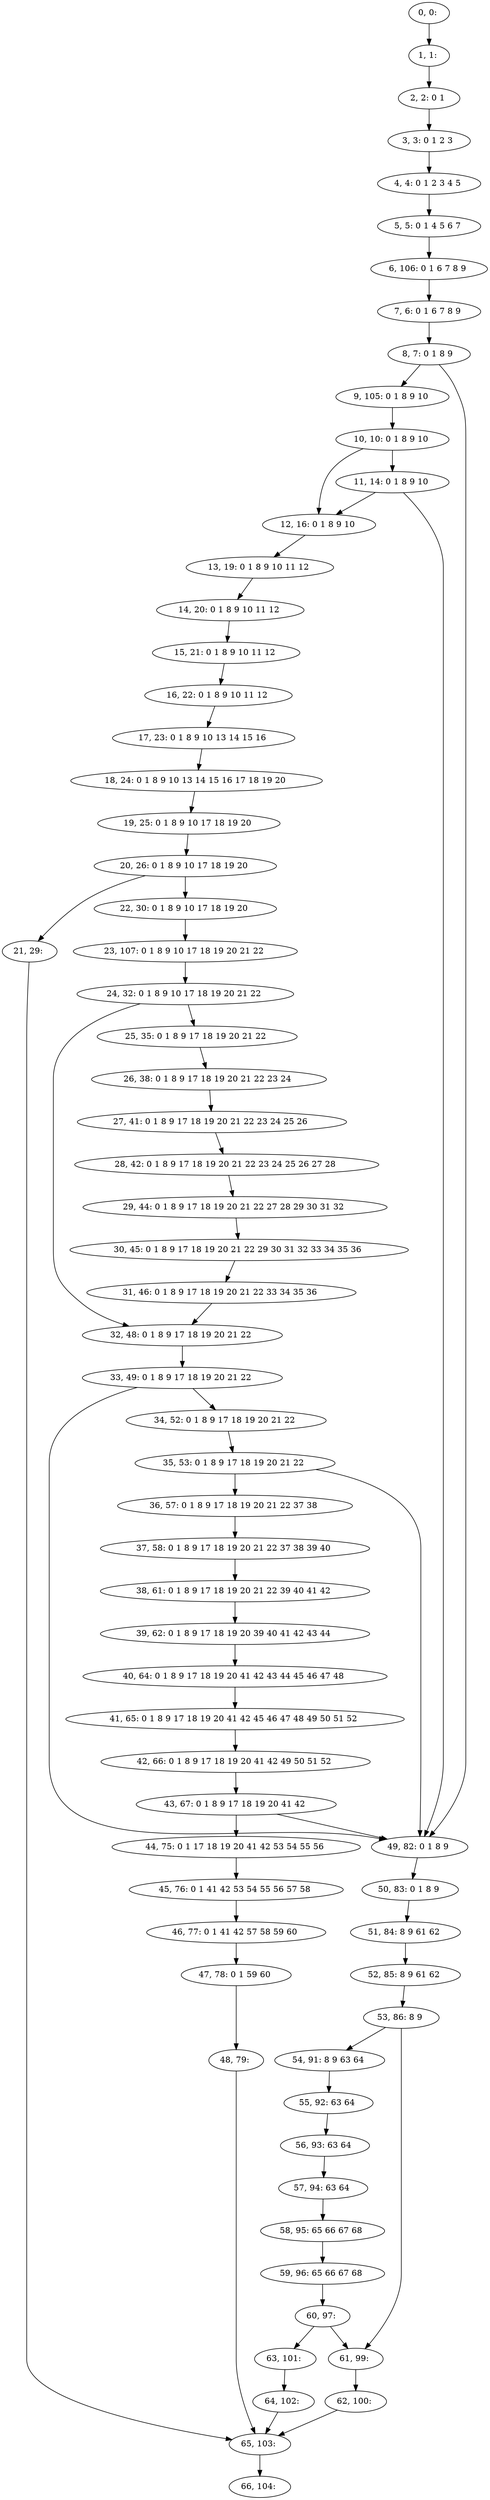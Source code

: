 digraph G {
0[label="0, 0: "];
1[label="1, 1: "];
2[label="2, 2: 0 1 "];
3[label="3, 3: 0 1 2 3 "];
4[label="4, 4: 0 1 2 3 4 5 "];
5[label="5, 5: 0 1 4 5 6 7 "];
6[label="6, 106: 0 1 6 7 8 9 "];
7[label="7, 6: 0 1 6 7 8 9 "];
8[label="8, 7: 0 1 8 9 "];
9[label="9, 105: 0 1 8 9 10 "];
10[label="10, 10: 0 1 8 9 10 "];
11[label="11, 14: 0 1 8 9 10 "];
12[label="12, 16: 0 1 8 9 10 "];
13[label="13, 19: 0 1 8 9 10 11 12 "];
14[label="14, 20: 0 1 8 9 10 11 12 "];
15[label="15, 21: 0 1 8 9 10 11 12 "];
16[label="16, 22: 0 1 8 9 10 11 12 "];
17[label="17, 23: 0 1 8 9 10 13 14 15 16 "];
18[label="18, 24: 0 1 8 9 10 13 14 15 16 17 18 19 20 "];
19[label="19, 25: 0 1 8 9 10 17 18 19 20 "];
20[label="20, 26: 0 1 8 9 10 17 18 19 20 "];
21[label="21, 29: "];
22[label="22, 30: 0 1 8 9 10 17 18 19 20 "];
23[label="23, 107: 0 1 8 9 10 17 18 19 20 21 22 "];
24[label="24, 32: 0 1 8 9 10 17 18 19 20 21 22 "];
25[label="25, 35: 0 1 8 9 17 18 19 20 21 22 "];
26[label="26, 38: 0 1 8 9 17 18 19 20 21 22 23 24 "];
27[label="27, 41: 0 1 8 9 17 18 19 20 21 22 23 24 25 26 "];
28[label="28, 42: 0 1 8 9 17 18 19 20 21 22 23 24 25 26 27 28 "];
29[label="29, 44: 0 1 8 9 17 18 19 20 21 22 27 28 29 30 31 32 "];
30[label="30, 45: 0 1 8 9 17 18 19 20 21 22 29 30 31 32 33 34 35 36 "];
31[label="31, 46: 0 1 8 9 17 18 19 20 21 22 33 34 35 36 "];
32[label="32, 48: 0 1 8 9 17 18 19 20 21 22 "];
33[label="33, 49: 0 1 8 9 17 18 19 20 21 22 "];
34[label="34, 52: 0 1 8 9 17 18 19 20 21 22 "];
35[label="35, 53: 0 1 8 9 17 18 19 20 21 22 "];
36[label="36, 57: 0 1 8 9 17 18 19 20 21 22 37 38 "];
37[label="37, 58: 0 1 8 9 17 18 19 20 21 22 37 38 39 40 "];
38[label="38, 61: 0 1 8 9 17 18 19 20 21 22 39 40 41 42 "];
39[label="39, 62: 0 1 8 9 17 18 19 20 39 40 41 42 43 44 "];
40[label="40, 64: 0 1 8 9 17 18 19 20 41 42 43 44 45 46 47 48 "];
41[label="41, 65: 0 1 8 9 17 18 19 20 41 42 45 46 47 48 49 50 51 52 "];
42[label="42, 66: 0 1 8 9 17 18 19 20 41 42 49 50 51 52 "];
43[label="43, 67: 0 1 8 9 17 18 19 20 41 42 "];
44[label="44, 75: 0 1 17 18 19 20 41 42 53 54 55 56 "];
45[label="45, 76: 0 1 41 42 53 54 55 56 57 58 "];
46[label="46, 77: 0 1 41 42 57 58 59 60 "];
47[label="47, 78: 0 1 59 60 "];
48[label="48, 79: "];
49[label="49, 82: 0 1 8 9 "];
50[label="50, 83: 0 1 8 9 "];
51[label="51, 84: 8 9 61 62 "];
52[label="52, 85: 8 9 61 62 "];
53[label="53, 86: 8 9 "];
54[label="54, 91: 8 9 63 64 "];
55[label="55, 92: 63 64 "];
56[label="56, 93: 63 64 "];
57[label="57, 94: 63 64 "];
58[label="58, 95: 65 66 67 68 "];
59[label="59, 96: 65 66 67 68 "];
60[label="60, 97: "];
61[label="61, 99: "];
62[label="62, 100: "];
63[label="63, 101: "];
64[label="64, 102: "];
65[label="65, 103: "];
66[label="66, 104: "];
0->1 ;
1->2 ;
2->3 ;
3->4 ;
4->5 ;
5->6 ;
6->7 ;
7->8 ;
8->9 ;
8->49 ;
9->10 ;
10->11 ;
10->12 ;
11->12 ;
11->49 ;
12->13 ;
13->14 ;
14->15 ;
15->16 ;
16->17 ;
17->18 ;
18->19 ;
19->20 ;
20->21 ;
20->22 ;
21->65 ;
22->23 ;
23->24 ;
24->25 ;
24->32 ;
25->26 ;
26->27 ;
27->28 ;
28->29 ;
29->30 ;
30->31 ;
31->32 ;
32->33 ;
33->34 ;
33->49 ;
34->35 ;
35->36 ;
35->49 ;
36->37 ;
37->38 ;
38->39 ;
39->40 ;
40->41 ;
41->42 ;
42->43 ;
43->44 ;
43->49 ;
44->45 ;
45->46 ;
46->47 ;
47->48 ;
48->65 ;
49->50 ;
50->51 ;
51->52 ;
52->53 ;
53->54 ;
53->61 ;
54->55 ;
55->56 ;
56->57 ;
57->58 ;
58->59 ;
59->60 ;
60->61 ;
60->63 ;
61->62 ;
62->65 ;
63->64 ;
64->65 ;
65->66 ;
}
